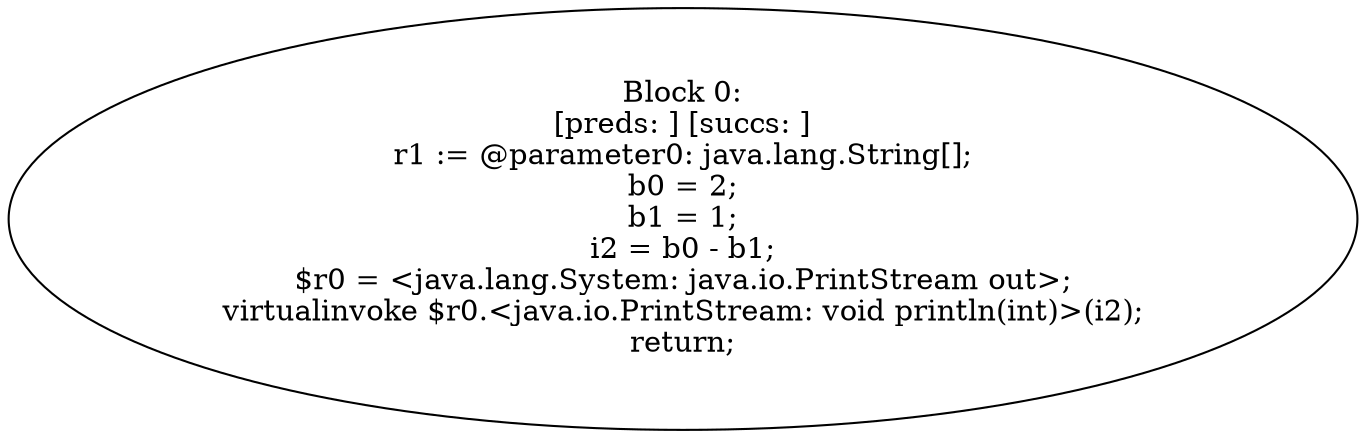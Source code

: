 digraph "unitGraph" {
    "Block 0:
[preds: ] [succs: ]
r1 := @parameter0: java.lang.String[];
b0 = 2;
b1 = 1;
i2 = b0 - b1;
$r0 = <java.lang.System: java.io.PrintStream out>;
virtualinvoke $r0.<java.io.PrintStream: void println(int)>(i2);
return;
"
}
